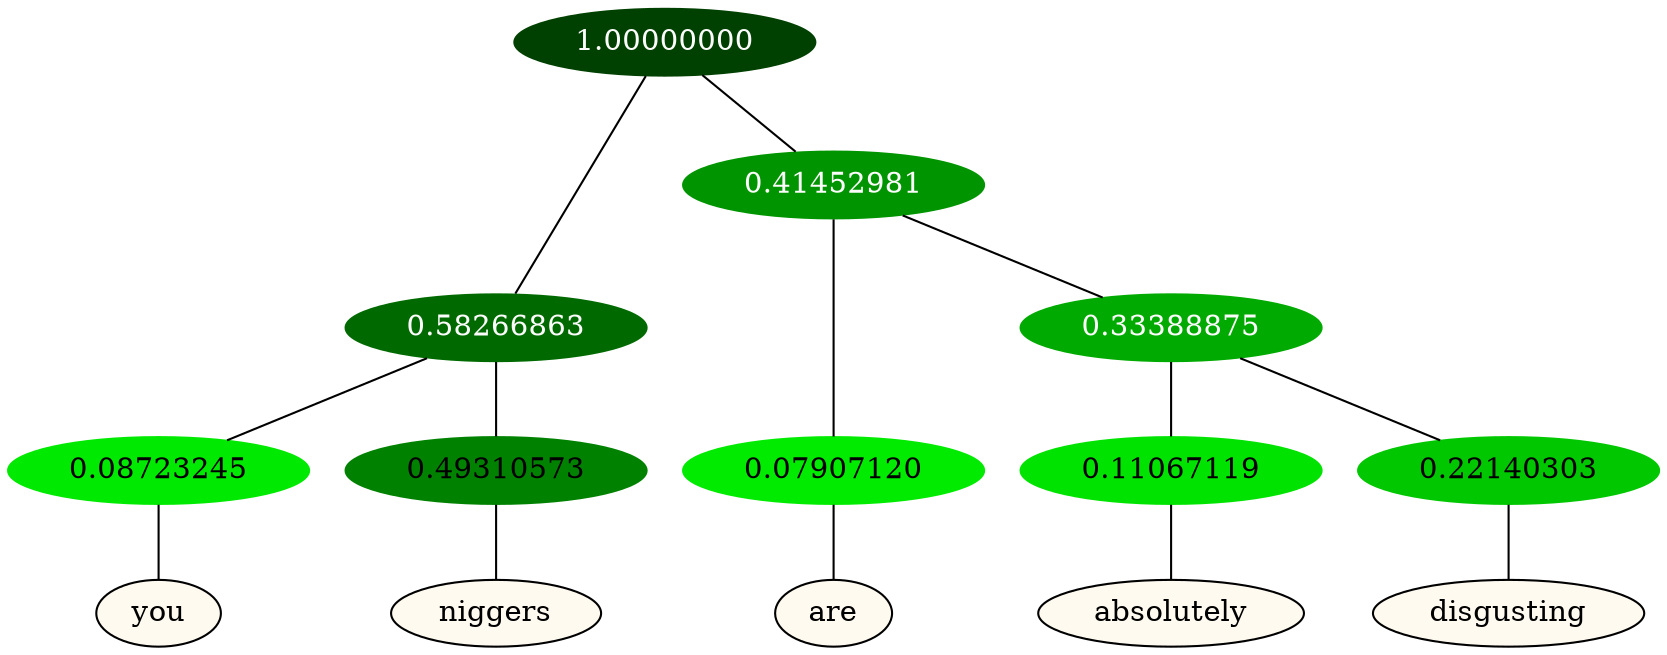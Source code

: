 graph {
	node [format=png height=0.15 nodesep=0.001 ordering=out overlap=prism overlap_scaling=0.01 ranksep=0.001 ratio=0.2 style=filled width=0.15]
	{
		rank=same
		a_w_3 [label=you color=black fillcolor=floralwhite style="filled,solid"]
		a_w_4 [label=niggers color=black fillcolor=floralwhite style="filled,solid"]
		a_w_5 [label=are color=black fillcolor=floralwhite style="filled,solid"]
		a_w_7 [label=absolutely color=black fillcolor=floralwhite style="filled,solid"]
		a_w_8 [label=disgusting color=black fillcolor=floralwhite style="filled,solid"]
	}
	a_n_3 -- a_w_3
	a_n_4 -- a_w_4
	a_n_5 -- a_w_5
	a_n_7 -- a_w_7
	a_n_8 -- a_w_8
	{
		rank=same
		a_n_3 [label=0.08723245 color="0.334 1.000 0.913" fontcolor=black]
		a_n_4 [label=0.49310573 color="0.334 1.000 0.507" fontcolor=black]
		a_n_5 [label=0.07907120 color="0.334 1.000 0.921" fontcolor=black]
		a_n_7 [label=0.11067119 color="0.334 1.000 0.889" fontcolor=black]
		a_n_8 [label=0.22140303 color="0.334 1.000 0.779" fontcolor=black]
	}
	a_n_0 [label=1.00000000 color="0.334 1.000 0.250" fontcolor=grey99]
	a_n_1 [label=0.58266863 color="0.334 1.000 0.417" fontcolor=grey99]
	a_n_0 -- a_n_1
	a_n_2 [label=0.41452981 color="0.334 1.000 0.585" fontcolor=grey99]
	a_n_0 -- a_n_2
	a_n_1 -- a_n_3
	a_n_1 -- a_n_4
	a_n_2 -- a_n_5
	a_n_6 [label=0.33388875 color="0.334 1.000 0.666" fontcolor=grey99]
	a_n_2 -- a_n_6
	a_n_6 -- a_n_7
	a_n_6 -- a_n_8
}
